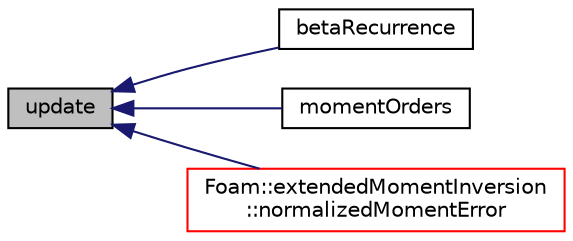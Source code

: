 digraph "update"
{
  bgcolor="transparent";
  edge [fontname="Helvetica",fontsize="10",labelfontname="Helvetica",labelfontsize="10"];
  node [fontname="Helvetica",fontsize="10",shape=record];
  rankdir="LR";
  Node1 [label="update",height=0.2,width=0.4,color="black", fillcolor="grey75", style="filled", fontcolor="black"];
  Node1 -> Node2 [dir="back",color="midnightblue",fontsize="10",style="solid",fontname="Helvetica"];
  Node2 [label="betaRecurrence",height=0.2,width=0.4,color="black",URL="$a00065.html#a763a9605b171b40abbf64f0c13054dfe"];
  Node1 -> Node3 [dir="back",color="midnightblue",fontsize="10",style="solid",fontname="Helvetica"];
  Node3 [label="momentOrders",height=0.2,width=0.4,color="black",URL="$a00065.html#a47393a1ebbe34ea66716a08b5a27ce9f"];
  Node1 -> Node4 [dir="back",color="midnightblue",fontsize="10",style="solid",fontname="Helvetica"];
  Node4 [label="Foam::extendedMomentInversion\l::normalizedMomentError",height=0.2,width=0.4,color="red",URL="$a00020.html#a21b737ce5ace3ad03f53c403f8e33127"];
}
